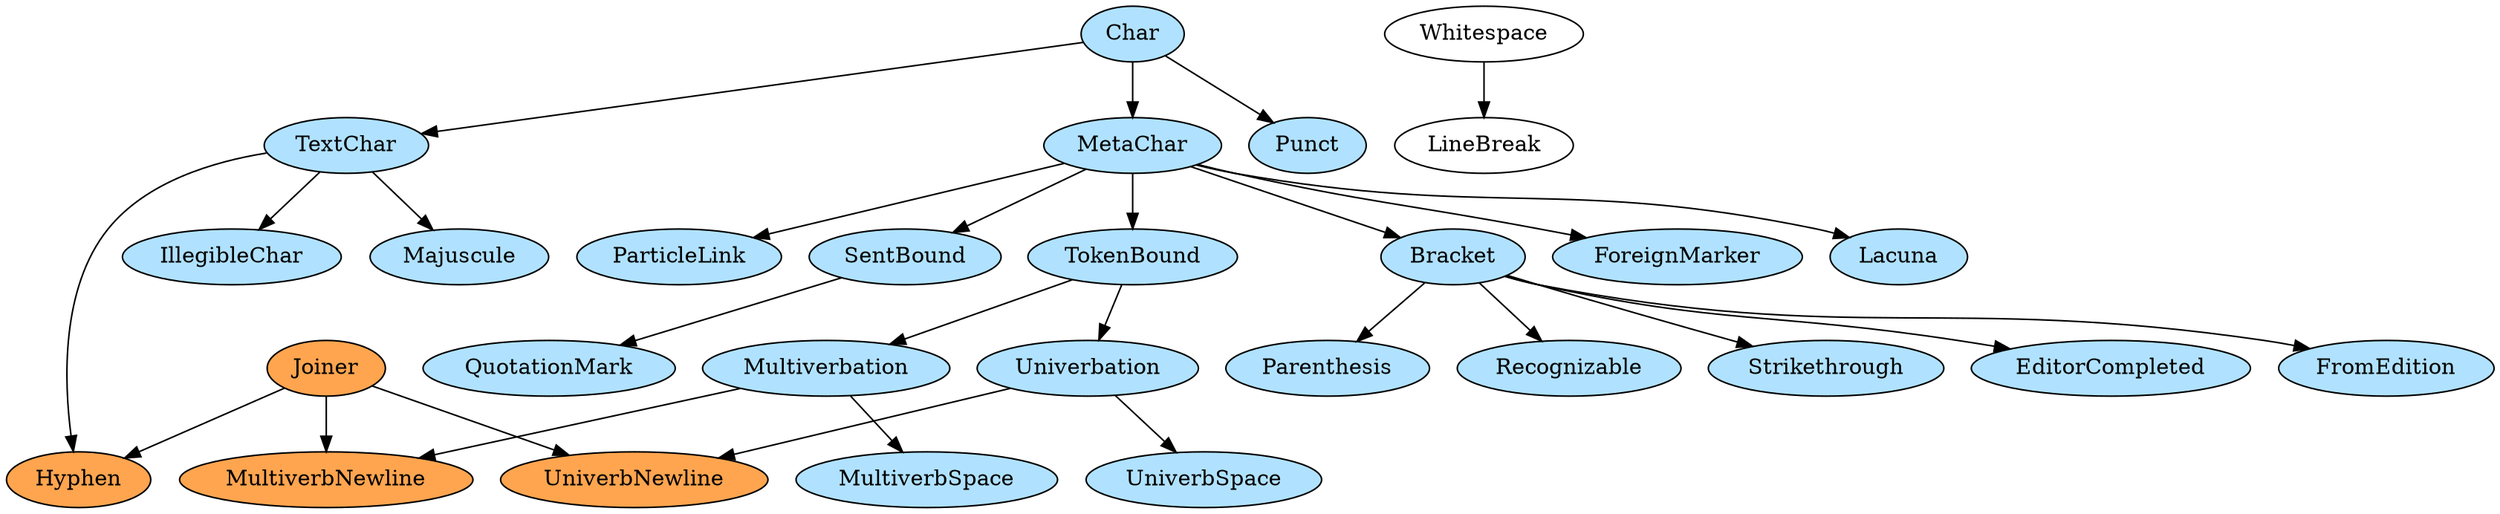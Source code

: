 
digraph {
    subgraph Joiners {
        node [fillcolor=tan1, style=filled];
        Joiner -> Hyphen;
        Joiner -> MultiverbNewline;
        Joiner -> UniverbNewline;
    }
    subgraph NotWhitespace {
        node [fillcolor=lightskyblue1, style=filled];
        Bracket -> EditorCompleted;
        Bracket -> FromEdition;
        Bracket -> Parenthesis;
        Bracket -> Recognizable;
        Bracket -> Strikethrough;
        Char -> MetaChar;
        Char -> Punct;
        Char -> TextChar;
        MetaChar -> Bracket;
        MetaChar -> ForeignMarker;
        MetaChar -> Lacuna;
        MetaChar -> ParticleLink;
        MetaChar -> SentBound;
        MetaChar -> TokenBound;
        Multiverbation -> MultiverbSpace;
        Multiverbation -> MultiverbNewline;
        SentBound -> QuotationMark;
        TextChar -> IllegibleChar;
        TextChar -> Majuscule;
        TextChar -> Hyphen;
        TokenBound -> Multiverbation;
        TokenBound -> Univerbation;
        Univerbation -> UniverbSpace;
        Univerbation -> UniverbNewline;
    }
    Whitespace -> LineBreak;
}